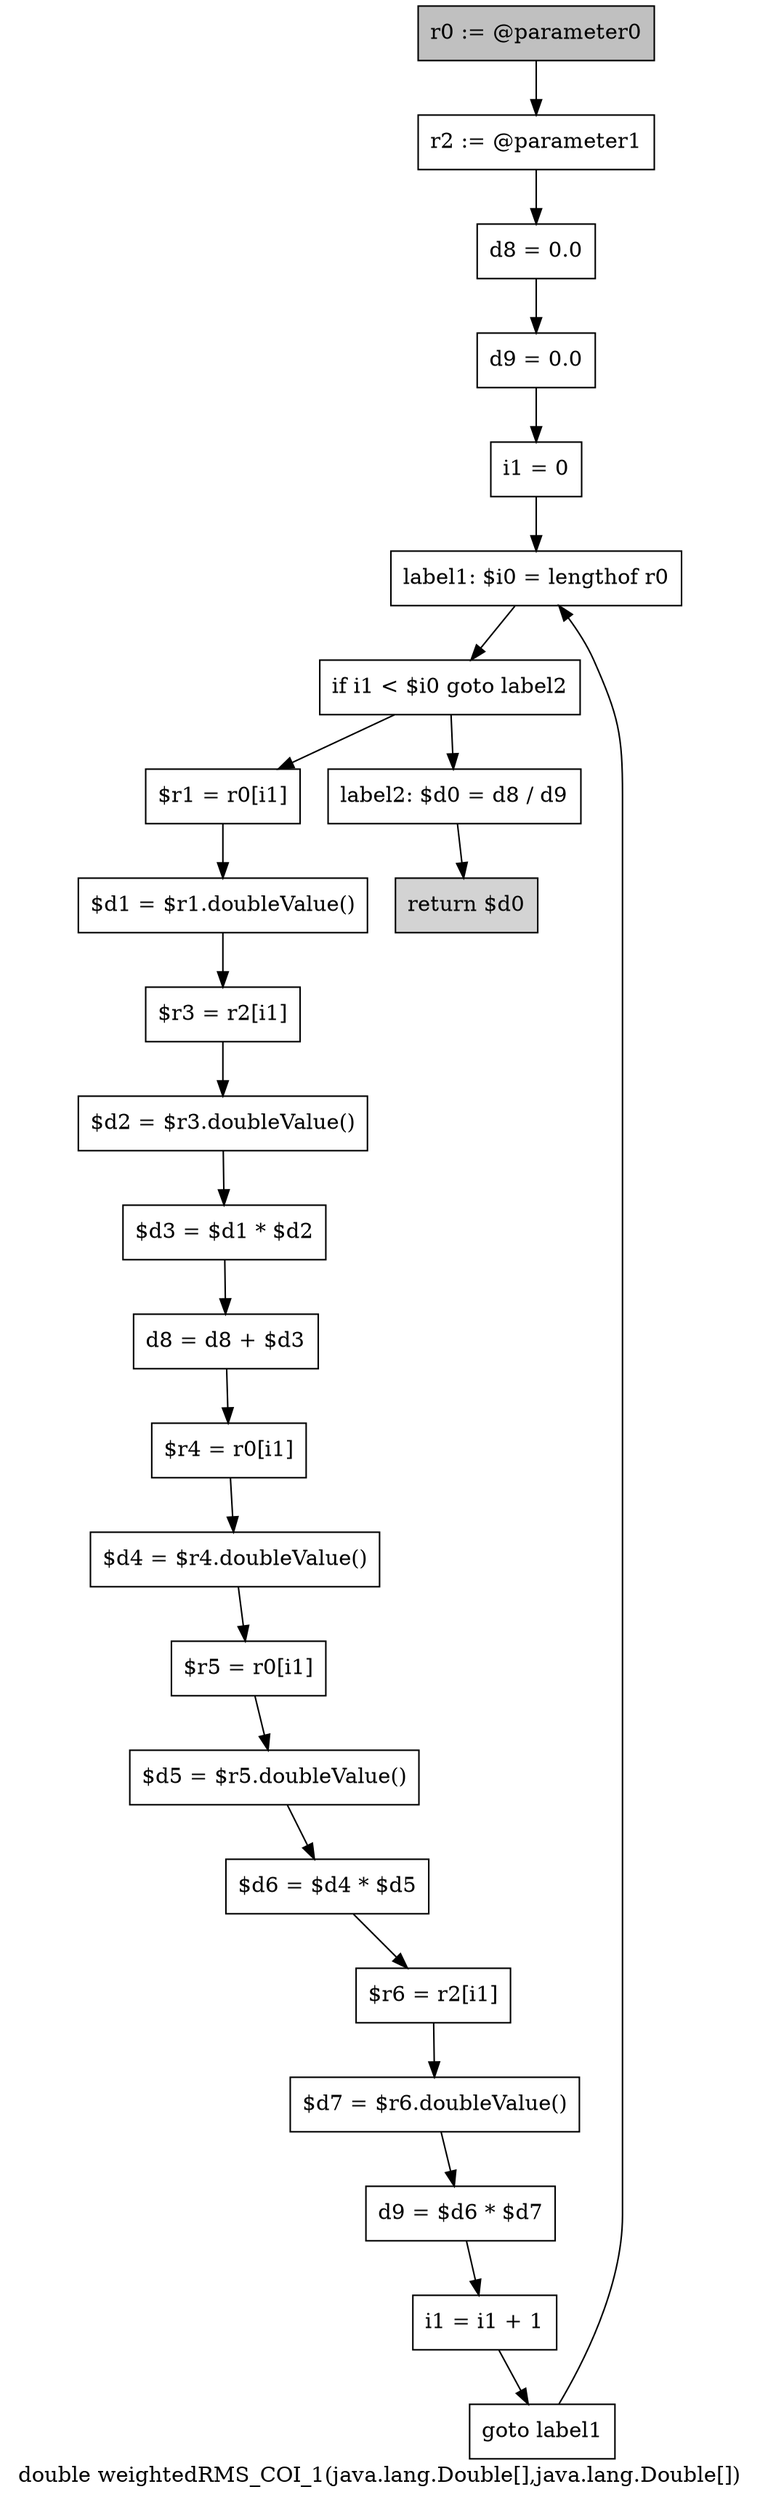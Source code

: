digraph "double weightedRMS_COI_1(java.lang.Double[],java.lang.Double[])" {
    label="double weightedRMS_COI_1(java.lang.Double[],java.lang.Double[])";
    node [shape=box];
    "0" [style=filled,fillcolor=gray,label="r0 := @parameter0",];
    "1" [label="r2 := @parameter1",];
    "0"->"1";
    "2" [label="d8 = 0.0",];
    "1"->"2";
    "3" [label="d9 = 0.0",];
    "2"->"3";
    "4" [label="i1 = 0",];
    "3"->"4";
    "5" [label="label1: $i0 = lengthof r0",];
    "4"->"5";
    "6" [label="if i1 < $i0 goto label2",];
    "5"->"6";
    "7" [label="$r1 = r0[i1]",];
    "6"->"7";
    "23" [label="label2: $d0 = d8 / d9",];
    "6"->"23";
    "8" [label="$d1 = $r1.doubleValue()",];
    "7"->"8";
    "9" [label="$r3 = r2[i1]",];
    "8"->"9";
    "10" [label="$d2 = $r3.doubleValue()",];
    "9"->"10";
    "11" [label="$d3 = $d1 * $d2",];
    "10"->"11";
    "12" [label="d8 = d8 + $d3",];
    "11"->"12";
    "13" [label="$r4 = r0[i1]",];
    "12"->"13";
    "14" [label="$d4 = $r4.doubleValue()",];
    "13"->"14";
    "15" [label="$r5 = r0[i1]",];
    "14"->"15";
    "16" [label="$d5 = $r5.doubleValue()",];
    "15"->"16";
    "17" [label="$d6 = $d4 * $d5",];
    "16"->"17";
    "18" [label="$r6 = r2[i1]",];
    "17"->"18";
    "19" [label="$d7 = $r6.doubleValue()",];
    "18"->"19";
    "20" [label="d9 = $d6 * $d7",];
    "19"->"20";
    "21" [label="i1 = i1 + 1",];
    "20"->"21";
    "22" [label="goto label1",];
    "21"->"22";
    "22"->"5";
    "24" [style=filled,fillcolor=lightgray,label="return $d0",];
    "23"->"24";
}
